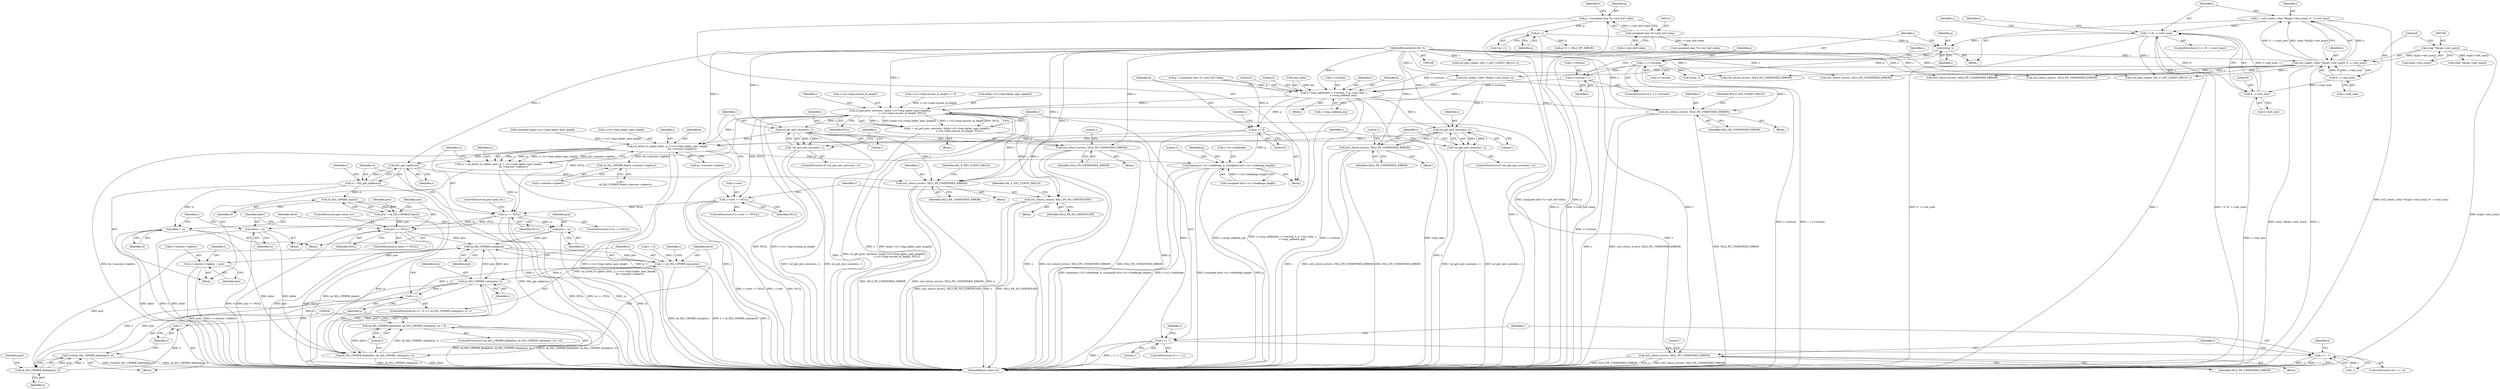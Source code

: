 digraph "0_openssl_d81a1600588b726c2bdccda7efad3cc7a87d6245@pointer" {
"1000236" [label="(Call,s->version = i)"];
"1000231" [label="(Call,i < s->version)"];
"1000227" [label="(Call,n2s(p, i))"];
"1000202" [label="(Call,p++)"];
"1000148" [label="(Call,p = (unsigned char *)s->init_buf->data)"];
"1000150" [label="(Call,(unsigned char *)s->init_buf->data)"];
"1000182" [label="(Call,i < (9 - s->init_num))"];
"1000164" [label="(Call,i = ssl2_read(s, (char *)&(p[s->init_num]), 9 - s->init_num))"];
"1000166" [label="(Call,ssl2_read(s, (char *)&(p[s->init_num]), 9 - s->init_num))"];
"1000109" [label="(MethodParameterIn,SSL *s)"];
"1000168" [label="(Call,(char *)&(p[s->init_num]))"];
"1000176" [label="(Call,9 - s->init_num)"];
"1000184" [label="(Call,9 - s->init_num)"];
"1000406" [label="(Call,s->msg_callback(0, s->version, 0, p, (size_t)len, s,\n                        s->msg_callback_arg))"];
"1000420" [label="(Call,p += 9)"];
"1000561" [label="(Call,ssl_bytes_to_cipher_list(s, p, s->s2->tmp.cipher_spec_length,\n                                      &s->session->ciphers))"];
"1000559" [label="(Call,cs = ssl_bytes_to_cipher_list(s, p, s->s2->tmp.cipher_spec_length,\n                                      &s->session->ciphers))"];
"1000578" [label="(Call,cs == NULL)"];
"1000598" [label="(Call,prio == NULL)"];
"1000619" [label="(Call,sk_SSL_CIPHER_num(prio))"];
"1000617" [label="(Call,z < sk_SSL_CIPHER_num(prio))"];
"1000628" [label="(Call,sk_SSL_CIPHER_value(prio, z))"];
"1000621" [label="(Call,z++)"];
"1000626" [label="(Call,sk_SSL_CIPHER_find(allow, sk_SSL_CIPHER_value(prio, z)))"];
"1000625" [label="(Call,sk_SSL_CIPHER_find(allow, sk_SSL_CIPHER_value(prio, z)) < 0)"];
"1000635" [label="(Call,sk_SSL_CIPHER_delete(prio, z))"];
"1000633" [label="(Call,(void)sk_SSL_CIPHER_delete(prio, z))"];
"1000638" [label="(Call,z--)"];
"1000647" [label="(Call,s->session->ciphers = prio)"];
"1000602" [label="(Call,allow = cs)"];
"1000607" [label="(Call,prio = cs)"];
"1000584" [label="(Call,SSL_get_ciphers(s))"];
"1000582" [label="(Call,cl = SSL_get_ciphers(s))"];
"1000595" [label="(Call,sk_SSL_CIPHER_dup(cl))"];
"1000593" [label="(Call,prio = sk_SSL_CIPHER_dup(cl))"];
"1000610" [label="(Call,allow = cl)"];
"1000668" [label="(Call,ssl2_return_error(s, SSL2_PE_UNDEFINED_ERROR))"];
"1000641" [label="(Call,sk_SSL_CIPHER_free(s->session->ciphers))"];
"1000677" [label="(Call,memcpy(s->s2->challenge, p, (unsigned int)s->s2->challenge_length))"];
"1000444" [label="(Call,ssl2_return_error(s, SSL2_PE_UNDEFINED_ERROR))"];
"1000466" [label="(Call,ssl_get_new_session(s, 1))"];
"1000465" [label="(Call,!ssl_get_new_session(s, 1))"];
"1000470" [label="(Call,ssl2_return_error(s, SSL2_PE_UNDEFINED_ERROR))"];
"1000480" [label="(Call,ssl_get_prev_session(s, &(p[s->s2->tmp.cipher_spec_length]),\n                                 s->s2->tmp.session_id_length, NULL))"];
"1000478" [label="(Call,i = ssl_get_prev_session(s, &(p[s->s2->tmp.cipher_spec_length]),\n                                 s->s2->tmp.session_id_length, NULL))"];
"1000501" [label="(Call,i == 1)"];
"1000512" [label="(Call,i == -1)"];
"1000517" [label="(Call,ssl2_return_error(s, SSL2_PE_UNDEFINED_ERROR))"];
"1000526" [label="(Call,s->cert == NULL)"];
"1000532" [label="(Call,ssl2_return_error(s, SSL2_PE_NO_CERTIFICATE))"];
"1000543" [label="(Call,ssl_get_new_session(s, 1))"];
"1000542" [label="(Call,!ssl_get_new_session(s, 1))"];
"1000547" [label="(Call,ssl2_return_error(s, SSL2_PE_UNDEFINED_ERROR))"];
"1000641" [label="(Call,sk_SSL_CIPHER_free(s->session->ciphers))"];
"1000668" [label="(Call,ssl2_return_error(s, SSL2_PE_UNDEFINED_ERROR))"];
"1000381" [label="(Call,ssl2_read(s, (char *)&(p[s->init_num]), n))"];
"1000624" [label="(ControlStructure,if (sk_SSL_CIPHER_find(allow, sk_SSL_CIPHER_value(prio, z)) < 0))"];
"1000465" [label="(Call,!ssl_get_new_session(s, 1))"];
"1000500" [label="(ControlStructure,if (i == 1))"];
"1000228" [label="(Identifier,p)"];
"1000640" [label="(Call,*\n             sk_SSL_CIPHER_free(s->session->ciphers))"];
"1000607" [label="(Call,prio = cs)"];
"1000468" [label="(Literal,1)"];
"1000637" [label="(Identifier,z)"];
"1000330" [label="(Call,(unsigned long)s->s2->tmp.cipher_spec_length)"];
"1000613" [label="(ControlStructure,for (z = 0; z < sk_SSL_CIPHER_num(prio); z++))"];
"1000549" [label="(Identifier,SSL2_PE_UNDEFINED_ERROR)"];
"1000692" [label="(Literal,1)"];
"1000472" [label="(Identifier,SSL2_PE_UNDEFINED_ERROR)"];
"1000672" [label="(Identifier,SSL_F_GET_CLIENT_HELLO)"];
"1000177" [label="(Literal,9)"];
"1000422" [label="(Literal,9)"];
"1000150" [label="(Call,(unsigned char *)s->init_buf->data)"];
"1000614" [label="(Call,z = 0)"];
"1000478" [label="(Call,i = ssl_get_prev_session(s, &(p[s->s2->tmp.cipher_spec_length]),\n                                 s->s2->tmp.session_id_length, NULL))"];
"1000411" [label="(Literal,0)"];
"1000571" [label="(Call,&s->session->ciphers)"];
"1000541" [label="(ControlStructure,if (!ssl_get_new_session(s, 1)))"];
"1000658" [label="(Identifier,s)"];
"1000471" [label="(Identifier,s)"];
"1000513" [label="(Identifier,i)"];
"1000546" [label="(Block,)"];
"1000638" [label="(Call,z--)"];
"1000413" [label="(Call,(size_t)len)"];
"1000644" [label="(Identifier,s)"];
"1000620" [label="(Identifier,prio)"];
"1000560" [label="(Identifier,cs)"];
"1000241" [label="(Call,n2s(p, i))"];
"1000318" [label="(Call,(unsigned char *)s->init_buf->data)"];
"1000236" [label="(Call,s->version = i)"];
"1000610" [label="(Call,allow = cl)"];
"1000544" [label="(Identifier,s)"];
"1000543" [label="(Call,ssl_get_new_session(s, 1))"];
"1000166" [label="(Call,ssl2_read(s, (char *)&(p[s->init_num]), 9 - s->init_num))"];
"1000684" [label="(Call,(unsigned int)s->s2->challenge_length)"];
"1000615" [label="(Identifier,z)"];
"1000181" [label="(ControlStructure,if (i < (9 - s->init_num)))"];
"1000302" [label="(Call,ssl2_return_error(s, SSL2_PE_UNDEFINED_ERROR))"];
"1000519" [label="(Identifier,SSL2_PE_UNDEFINED_ERROR)"];
"1000477" [label="(Block,)"];
"1000182" [label="(Call,i < (9 - s->init_num))"];
"1000502" [label="(Identifier,i)"];
"1000579" [label="(Identifier,cs)"];
"1000581" [label="(ControlStructure,goto mem_err;)"];
"1000514" [label="(Call,-1)"];
"1000578" [label="(Call,cs == NULL)"];
"1000602" [label="(Call,allow = cs)"];
"1000445" [label="(Identifier,s)"];
"1000699" [label="(MethodReturn,static int)"];
"1000183" [label="(Identifier,i)"];
"1000669" [label="(Identifier,s)"];
"1000516" [label="(Block,)"];
"1000417" [label="(Call,s->msg_callback_arg)"];
"1000242" [label="(Identifier,p)"];
"1000408" [label="(Call,s->version)"];
"1000163" [label="(Block,)"];
"1000405" [label="(Block,)"];
"1000203" [label="(Identifier,p)"];
"1000176" [label="(Call,9 - s->init_num)"];
"1000627" [label="(Identifier,allow)"];
"1000558" [label="(Block,)"];
"1000233" [label="(Call,s->version)"];
"1000232" [label="(Identifier,i)"];
"1000512" [label="(Call,i == -1)"];
"1000469" [label="(Block,)"];
"1000240" [label="(Identifier,i)"];
"1000185" [label="(Literal,9)"];
"1000670" [label="(Identifier,SSL2_PE_UNDEFINED_ERROR)"];
"1000475" [label="(Literal,1)"];
"1000229" [label="(Identifier,i)"];
"1000274" [label="(Call,ssl2_return_error(s, SSL2_PE_UNDEFINED_ERROR))"];
"1000608" [label="(Identifier,prio)"];
"1000683" [label="(Identifier,p)"];
"1000470" [label="(Call,ssl2_return_error(s, SSL2_PE_UNDEFINED_ERROR))"];
"1000532" [label="(Call,ssl2_return_error(s, SSL2_PE_NO_CERTIFICATE))"];
"1000542" [label="(Call,!ssl_get_new_session(s, 1))"];
"1000152" [label="(Call,s->init_buf->data)"];
"1000639" [label="(Identifier,z)"];
"1000207" [label="(Call,p[-1] != SSL2_MT_ERROR)"];
"1000238" [label="(Identifier,s)"];
"1000582" [label="(Call,cl = SSL_get_ciphers(s))"];
"1000633" [label="(Call,(void)sk_SSL_CIPHER_delete(prio, z))"];
"1000678" [label="(Call,s->s2->challenge)"];
"1000214" [label="(Call,ssl2_return_error(s, SSL2_PE_UNDEFINED_ERROR))"];
"1000593" [label="(Call,prio = sk_SSL_CIPHER_dup(cl))"];
"1000191" [label="(Identifier,s)"];
"1000536" [label="(Identifier,SSL_F_GET_CLIENT_HELLO)"];
"1000612" [label="(Identifier,cl)"];
"1000507" [label="(Identifier,s)"];
"1000501" [label="(Call,i == 1)"];
"1000499" [label="(Identifier,NULL)"];
"1000631" [label="(Literal,0)"];
"1000416" [label="(Identifier,s)"];
"1000600" [label="(Identifier,NULL)"];
"1000503" [label="(Literal,1)"];
"1000584" [label="(Call,SSL_get_ciphers(s))"];
"1000635" [label="(Call,sk_SSL_CIPHER_delete(prio, z))"];
"1000563" [label="(Identifier,p)"];
"1000237" [label="(Call,s->version)"];
"1000583" [label="(Identifier,cl)"];
"1000110" [label="(Block,)"];
"1000443" [label="(Block,)"];
"1000412" [label="(Identifier,p)"];
"1000545" [label="(Literal,1)"];
"1000621" [label="(Call,z++)"];
"1000559" [label="(Call,cs = ssl_bytes_to_cipher_list(s, p, s->s2->tmp.cipher_spec_length,\n                                      &s->session->ciphers))"];
"1000466" [label="(Call,ssl_get_new_session(s, 1))"];
"1000170" [label="(Call,&(p[s->init_num]))"];
"1000619" [label="(Call,sk_SSL_CIPHER_num(prio))"];
"1000552" [label="(Literal,1)"];
"1000598" [label="(Call,prio == NULL)"];
"1000630" [label="(Identifier,z)"];
"1000464" [label="(ControlStructure,if (!ssl_get_new_session(s, 1)))"];
"1000421" [label="(Identifier,p)"];
"1000164" [label="(Call,i = ssl2_read(s, (char *)&(p[s->init_num]), 9 - s->init_num))"];
"1000397" [label="(Call,ssl2_part_read(s, SSL_F_GET_CLIENT_HELLO, i))"];
"1000383" [label="(Call,(char *)&(p[s->init_num]))"];
"1000577" [label="(ControlStructure,if (cs == NULL))"];
"1000165" [label="(Identifier,i)"];
"1000522" [label="(Literal,1)"];
"1000511" [label="(ControlStructure,if (i == -1))"];
"1000601" [label="(ControlStructure,goto mem_err;)"];
"1000202" [label="(Call,p++)"];
"1000580" [label="(Identifier,NULL)"];
"1000626" [label="(Call,sk_SSL_CIPHER_find(allow, sk_SSL_CIPHER_value(prio, z)))"];
"1000530" [label="(Identifier,NULL)"];
"1000149" [label="(Identifier,p)"];
"1000407" [label="(Literal,0)"];
"1000648" [label="(Call,s->session->ciphers)"];
"1000492" [label="(Call,s->s2->tmp.session_id_length)"];
"1000564" [label="(Call,s->s2->tmp.cipher_spec_length)"];
"1000547" [label="(Call,ssl2_return_error(s, SSL2_PE_UNDEFINED_ERROR))"];
"1000642" [label="(Call,s->session->ciphers)"];
"1000479" [label="(Identifier,i)"];
"1000196" [label="(Identifier,s)"];
"1000231" [label="(Call,i < s->version)"];
"1000617" [label="(Call,z < sk_SSL_CIPHER_num(prio))"];
"1000604" [label="(Identifier,cs)"];
"1000167" [label="(Identifier,s)"];
"1000585" [label="(Identifier,s)"];
"1000562" [label="(Identifier,s)"];
"1000653" [label="(Identifier,prio)"];
"1000148" [label="(Call,p = (unsigned char *)s->init_buf->data)"];
"1000548" [label="(Identifier,s)"];
"1000611" [label="(Identifier,allow)"];
"1000454" [label="(Call,s->s2->tmp.session_id_length == 0)"];
"1000603" [label="(Identifier,allow)"];
"1000361" [label="(Call,ssl2_return_error(s, SSL2_PE_UNDEFINED_ERROR))"];
"1000109" [label="(MethodParameterIn,SSL *s)"];
"1000190" [label="(Call,ssl2_part_read(s, SSL_F_GET_CLIENT_HELLO, i))"];
"1000594" [label="(Identifier,prio)"];
"1000556" [label="(Identifier,s)"];
"1000446" [label="(Identifier,SSL2_PE_UNDEFINED_ERROR)"];
"1000595" [label="(Call,sk_SSL_CIPHER_dup(cl))"];
"1000480" [label="(Call,ssl_get_prev_session(s, &(p[s->s2->tmp.cipher_spec_length]),\n                                 s->s2->tmp.session_id_length, NULL))"];
"1000533" [label="(Identifier,s)"];
"1000531" [label="(Block,)"];
"1000609" [label="(Identifier,cs)"];
"1000526" [label="(Call,s->cert == NULL)"];
"1000618" [label="(Identifier,z)"];
"1000534" [label="(Identifier,SSL2_PE_NO_CERTIFICATE)"];
"1000667" [label="(Block,)"];
"1000168" [label="(Call,(char *)&(p[s->init_num]))"];
"1000316" [label="(Call,p = (unsigned char *)s->init_buf->data)"];
"1000528" [label="(Identifier,s)"];
"1000227" [label="(Call,n2s(p, i))"];
"1000186" [label="(Call,s->init_num)"];
"1000622" [label="(Identifier,z)"];
"1000527" [label="(Call,s->cert)"];
"1000467" [label="(Identifier,s)"];
"1000636" [label="(Identifier,prio)"];
"1000596" [label="(Identifier,cl)"];
"1000160" [label="(Identifier,s)"];
"1000628" [label="(Call,sk_SSL_CIPHER_value(prio, z))"];
"1000517" [label="(Call,ssl2_return_error(s, SSL2_PE_UNDEFINED_ERROR))"];
"1000647" [label="(Call,s->session->ciphers = prio)"];
"1000525" [label="(ControlStructure,if (s->cert == NULL))"];
"1000406" [label="(Call,s->msg_callback(0, s->version, 0, p, (size_t)len, s,\n                        s->msg_callback_arg))"];
"1000632" [label="(Block,)"];
"1000606" [label="(Block,)"];
"1000597" [label="(ControlStructure,if (prio == NULL))"];
"1000230" [label="(ControlStructure,if (i < s->version))"];
"1000629" [label="(Identifier,prio)"];
"1000184" [label="(Call,9 - s->init_num)"];
"1000589" [label="(Identifier,s)"];
"1000429" [label="(Identifier,s)"];
"1000448" [label="(Identifier,SSL_F_GET_CLIENT_HELLO)"];
"1000201" [label="(Call,*(p++))"];
"1000178" [label="(Call,s->init_num)"];
"1000561" [label="(Call,ssl_bytes_to_cipher_list(s, p, s->s2->tmp.cipher_spec_length,\n                                      &s->session->ciphers))"];
"1000420" [label="(Call,p += 9)"];
"1000677" [label="(Call,memcpy(s->s2->challenge, p, (unsigned int)s->s2->challenge_length))"];
"1000482" [label="(Call,&(p[s->s2->tmp.cipher_spec_length]))"];
"1000592" [label="(Block,)"];
"1000444" [label="(Call,ssl2_return_error(s, SSL2_PE_UNDEFINED_ERROR))"];
"1000599" [label="(Identifier,prio)"];
"1000625" [label="(Call,sk_SSL_CIPHER_find(allow, sk_SSL_CIPHER_value(prio, z)) < 0)"];
"1000481" [label="(Identifier,s)"];
"1000518" [label="(Identifier,s)"];
"1000236" -> "1000230"  [label="AST: "];
"1000236" -> "1000240"  [label="CFG: "];
"1000237" -> "1000236"  [label="AST: "];
"1000240" -> "1000236"  [label="AST: "];
"1000242" -> "1000236"  [label="CFG: "];
"1000236" -> "1000699"  [label="DDG: s->version"];
"1000231" -> "1000236"  [label="DDG: i"];
"1000236" -> "1000406"  [label="DDG: s->version"];
"1000231" -> "1000230"  [label="AST: "];
"1000231" -> "1000233"  [label="CFG: "];
"1000232" -> "1000231"  [label="AST: "];
"1000233" -> "1000231"  [label="AST: "];
"1000238" -> "1000231"  [label="CFG: "];
"1000242" -> "1000231"  [label="CFG: "];
"1000231" -> "1000699"  [label="DDG: s->version"];
"1000231" -> "1000699"  [label="DDG: i < s->version"];
"1000227" -> "1000231"  [label="DDG: i"];
"1000231" -> "1000241"  [label="DDG: i"];
"1000231" -> "1000406"  [label="DDG: s->version"];
"1000227" -> "1000163"  [label="AST: "];
"1000227" -> "1000229"  [label="CFG: "];
"1000228" -> "1000227"  [label="AST: "];
"1000229" -> "1000227"  [label="AST: "];
"1000232" -> "1000227"  [label="CFG: "];
"1000202" -> "1000227"  [label="DDG: p"];
"1000182" -> "1000227"  [label="DDG: i"];
"1000227" -> "1000241"  [label="DDG: p"];
"1000202" -> "1000201"  [label="AST: "];
"1000202" -> "1000203"  [label="CFG: "];
"1000203" -> "1000202"  [label="AST: "];
"1000201" -> "1000202"  [label="CFG: "];
"1000202" -> "1000699"  [label="DDG: p"];
"1000148" -> "1000202"  [label="DDG: p"];
"1000202" -> "1000207"  [label="DDG: p"];
"1000148" -> "1000110"  [label="AST: "];
"1000148" -> "1000150"  [label="CFG: "];
"1000149" -> "1000148"  [label="AST: "];
"1000150" -> "1000148"  [label="AST: "];
"1000160" -> "1000148"  [label="CFG: "];
"1000148" -> "1000699"  [label="DDG: p"];
"1000148" -> "1000699"  [label="DDG: (unsigned char *)s->init_buf->data"];
"1000150" -> "1000148"  [label="DDG: s->init_buf->data"];
"1000150" -> "1000152"  [label="CFG: "];
"1000151" -> "1000150"  [label="AST: "];
"1000152" -> "1000150"  [label="AST: "];
"1000150" -> "1000699"  [label="DDG: s->init_buf->data"];
"1000150" -> "1000318"  [label="DDG: s->init_buf->data"];
"1000182" -> "1000181"  [label="AST: "];
"1000182" -> "1000184"  [label="CFG: "];
"1000183" -> "1000182"  [label="AST: "];
"1000184" -> "1000182"  [label="AST: "];
"1000191" -> "1000182"  [label="CFG: "];
"1000196" -> "1000182"  [label="CFG: "];
"1000182" -> "1000699"  [label="DDG: i < (9 - s->init_num)"];
"1000182" -> "1000699"  [label="DDG: 9 - s->init_num"];
"1000182" -> "1000699"  [label="DDG: i"];
"1000164" -> "1000182"  [label="DDG: i"];
"1000184" -> "1000182"  [label="DDG: 9"];
"1000184" -> "1000182"  [label="DDG: s->init_num"];
"1000182" -> "1000190"  [label="DDG: i"];
"1000164" -> "1000163"  [label="AST: "];
"1000164" -> "1000166"  [label="CFG: "];
"1000165" -> "1000164"  [label="AST: "];
"1000166" -> "1000164"  [label="AST: "];
"1000183" -> "1000164"  [label="CFG: "];
"1000164" -> "1000699"  [label="DDG: ssl2_read(s, (char *)&(p[s->init_num]), 9 - s->init_num)"];
"1000166" -> "1000164"  [label="DDG: s"];
"1000166" -> "1000164"  [label="DDG: (char *)&(p[s->init_num])"];
"1000166" -> "1000164"  [label="DDG: 9 - s->init_num"];
"1000166" -> "1000176"  [label="CFG: "];
"1000167" -> "1000166"  [label="AST: "];
"1000168" -> "1000166"  [label="AST: "];
"1000176" -> "1000166"  [label="AST: "];
"1000166" -> "1000699"  [label="DDG: (char *)&(p[s->init_num])"];
"1000166" -> "1000699"  [label="DDG: s"];
"1000109" -> "1000166"  [label="DDG: s"];
"1000168" -> "1000166"  [label="DDG: &(p[s->init_num])"];
"1000176" -> "1000166"  [label="DDG: 9"];
"1000176" -> "1000166"  [label="DDG: s->init_num"];
"1000166" -> "1000190"  [label="DDG: s"];
"1000166" -> "1000214"  [label="DDG: s"];
"1000166" -> "1000274"  [label="DDG: s"];
"1000166" -> "1000302"  [label="DDG: s"];
"1000166" -> "1000361"  [label="DDG: s"];
"1000166" -> "1000381"  [label="DDG: s"];
"1000109" -> "1000108"  [label="AST: "];
"1000109" -> "1000699"  [label="DDG: s"];
"1000109" -> "1000190"  [label="DDG: s"];
"1000109" -> "1000214"  [label="DDG: s"];
"1000109" -> "1000274"  [label="DDG: s"];
"1000109" -> "1000302"  [label="DDG: s"];
"1000109" -> "1000361"  [label="DDG: s"];
"1000109" -> "1000381"  [label="DDG: s"];
"1000109" -> "1000397"  [label="DDG: s"];
"1000109" -> "1000406"  [label="DDG: s"];
"1000109" -> "1000444"  [label="DDG: s"];
"1000109" -> "1000466"  [label="DDG: s"];
"1000109" -> "1000470"  [label="DDG: s"];
"1000109" -> "1000480"  [label="DDG: s"];
"1000109" -> "1000517"  [label="DDG: s"];
"1000109" -> "1000532"  [label="DDG: s"];
"1000109" -> "1000543"  [label="DDG: s"];
"1000109" -> "1000547"  [label="DDG: s"];
"1000109" -> "1000561"  [label="DDG: s"];
"1000109" -> "1000584"  [label="DDG: s"];
"1000109" -> "1000668"  [label="DDG: s"];
"1000168" -> "1000170"  [label="CFG: "];
"1000169" -> "1000168"  [label="AST: "];
"1000170" -> "1000168"  [label="AST: "];
"1000177" -> "1000168"  [label="CFG: "];
"1000168" -> "1000699"  [label="DDG: &(p[s->init_num])"];
"1000168" -> "1000383"  [label="DDG: &(p[s->init_num])"];
"1000176" -> "1000178"  [label="CFG: "];
"1000177" -> "1000176"  [label="AST: "];
"1000178" -> "1000176"  [label="AST: "];
"1000176" -> "1000184"  [label="DDG: s->init_num"];
"1000184" -> "1000186"  [label="CFG: "];
"1000185" -> "1000184"  [label="AST: "];
"1000186" -> "1000184"  [label="AST: "];
"1000184" -> "1000699"  [label="DDG: s->init_num"];
"1000406" -> "1000405"  [label="AST: "];
"1000406" -> "1000417"  [label="CFG: "];
"1000407" -> "1000406"  [label="AST: "];
"1000408" -> "1000406"  [label="AST: "];
"1000411" -> "1000406"  [label="AST: "];
"1000412" -> "1000406"  [label="AST: "];
"1000413" -> "1000406"  [label="AST: "];
"1000416" -> "1000406"  [label="AST: "];
"1000417" -> "1000406"  [label="AST: "];
"1000421" -> "1000406"  [label="CFG: "];
"1000406" -> "1000699"  [label="DDG: s->version"];
"1000406" -> "1000699"  [label="DDG: (size_t)len"];
"1000406" -> "1000699"  [label="DDG: s->msg_callback_arg"];
"1000406" -> "1000699"  [label="DDG: s->msg_callback(0, s->version, 0, p, (size_t)len, s,\n                        s->msg_callback_arg)"];
"1000316" -> "1000406"  [label="DDG: p"];
"1000413" -> "1000406"  [label="DDG: len"];
"1000381" -> "1000406"  [label="DDG: s"];
"1000406" -> "1000420"  [label="DDG: p"];
"1000406" -> "1000444"  [label="DDG: s"];
"1000406" -> "1000466"  [label="DDG: s"];
"1000406" -> "1000480"  [label="DDG: s"];
"1000420" -> "1000110"  [label="AST: "];
"1000420" -> "1000422"  [label="CFG: "];
"1000421" -> "1000420"  [label="AST: "];
"1000422" -> "1000420"  [label="AST: "];
"1000429" -> "1000420"  [label="CFG: "];
"1000420" -> "1000699"  [label="DDG: p"];
"1000316" -> "1000420"  [label="DDG: p"];
"1000420" -> "1000561"  [label="DDG: p"];
"1000420" -> "1000677"  [label="DDG: p"];
"1000561" -> "1000559"  [label="AST: "];
"1000561" -> "1000571"  [label="CFG: "];
"1000562" -> "1000561"  [label="AST: "];
"1000563" -> "1000561"  [label="AST: "];
"1000564" -> "1000561"  [label="AST: "];
"1000571" -> "1000561"  [label="AST: "];
"1000559" -> "1000561"  [label="CFG: "];
"1000561" -> "1000699"  [label="DDG: &s->session->ciphers"];
"1000561" -> "1000699"  [label="DDG: p"];
"1000561" -> "1000699"  [label="DDG: s"];
"1000561" -> "1000699"  [label="DDG: s->s2->tmp.cipher_spec_length"];
"1000561" -> "1000559"  [label="DDG: s"];
"1000561" -> "1000559"  [label="DDG: p"];
"1000561" -> "1000559"  [label="DDG: s->s2->tmp.cipher_spec_length"];
"1000561" -> "1000559"  [label="DDG: &s->session->ciphers"];
"1000466" -> "1000561"  [label="DDG: s"];
"1000543" -> "1000561"  [label="DDG: s"];
"1000480" -> "1000561"  [label="DDG: s"];
"1000330" -> "1000561"  [label="DDG: s->s2->tmp.cipher_spec_length"];
"1000561" -> "1000584"  [label="DDG: s"];
"1000561" -> "1000641"  [label="DDG: &s->session->ciphers"];
"1000561" -> "1000677"  [label="DDG: p"];
"1000559" -> "1000558"  [label="AST: "];
"1000560" -> "1000559"  [label="AST: "];
"1000579" -> "1000559"  [label="CFG: "];
"1000559" -> "1000699"  [label="DDG: ssl_bytes_to_cipher_list(s, p, s->s2->tmp.cipher_spec_length,\n                                      &s->session->ciphers)"];
"1000559" -> "1000578"  [label="DDG: cs"];
"1000578" -> "1000577"  [label="AST: "];
"1000578" -> "1000580"  [label="CFG: "];
"1000579" -> "1000578"  [label="AST: "];
"1000580" -> "1000578"  [label="AST: "];
"1000581" -> "1000578"  [label="CFG: "];
"1000583" -> "1000578"  [label="CFG: "];
"1000578" -> "1000699"  [label="DDG: cs"];
"1000578" -> "1000699"  [label="DDG: NULL"];
"1000578" -> "1000699"  [label="DDG: cs == NULL"];
"1000480" -> "1000578"  [label="DDG: NULL"];
"1000526" -> "1000578"  [label="DDG: NULL"];
"1000578" -> "1000598"  [label="DDG: NULL"];
"1000578" -> "1000602"  [label="DDG: cs"];
"1000578" -> "1000607"  [label="DDG: cs"];
"1000598" -> "1000597"  [label="AST: "];
"1000598" -> "1000600"  [label="CFG: "];
"1000599" -> "1000598"  [label="AST: "];
"1000600" -> "1000598"  [label="AST: "];
"1000601" -> "1000598"  [label="CFG: "];
"1000603" -> "1000598"  [label="CFG: "];
"1000598" -> "1000699"  [label="DDG: prio"];
"1000598" -> "1000699"  [label="DDG: prio == NULL"];
"1000598" -> "1000699"  [label="DDG: NULL"];
"1000593" -> "1000598"  [label="DDG: prio"];
"1000598" -> "1000619"  [label="DDG: prio"];
"1000619" -> "1000617"  [label="AST: "];
"1000619" -> "1000620"  [label="CFG: "];
"1000620" -> "1000619"  [label="AST: "];
"1000617" -> "1000619"  [label="CFG: "];
"1000619" -> "1000617"  [label="DDG: prio"];
"1000628" -> "1000619"  [label="DDG: prio"];
"1000607" -> "1000619"  [label="DDG: prio"];
"1000635" -> "1000619"  [label="DDG: prio"];
"1000619" -> "1000628"  [label="DDG: prio"];
"1000619" -> "1000647"  [label="DDG: prio"];
"1000617" -> "1000613"  [label="AST: "];
"1000618" -> "1000617"  [label="AST: "];
"1000627" -> "1000617"  [label="CFG: "];
"1000644" -> "1000617"  [label="CFG: "];
"1000617" -> "1000699"  [label="DDG: z"];
"1000617" -> "1000699"  [label="DDG: z < sk_SSL_CIPHER_num(prio)"];
"1000617" -> "1000699"  [label="DDG: sk_SSL_CIPHER_num(prio)"];
"1000621" -> "1000617"  [label="DDG: z"];
"1000614" -> "1000617"  [label="DDG: z"];
"1000617" -> "1000628"  [label="DDG: z"];
"1000628" -> "1000626"  [label="AST: "];
"1000628" -> "1000630"  [label="CFG: "];
"1000629" -> "1000628"  [label="AST: "];
"1000630" -> "1000628"  [label="AST: "];
"1000626" -> "1000628"  [label="CFG: "];
"1000628" -> "1000621"  [label="DDG: z"];
"1000628" -> "1000626"  [label="DDG: prio"];
"1000628" -> "1000626"  [label="DDG: z"];
"1000628" -> "1000635"  [label="DDG: prio"];
"1000628" -> "1000635"  [label="DDG: z"];
"1000621" -> "1000613"  [label="AST: "];
"1000621" -> "1000622"  [label="CFG: "];
"1000622" -> "1000621"  [label="AST: "];
"1000618" -> "1000621"  [label="CFG: "];
"1000638" -> "1000621"  [label="DDG: z"];
"1000626" -> "1000625"  [label="AST: "];
"1000627" -> "1000626"  [label="AST: "];
"1000631" -> "1000626"  [label="CFG: "];
"1000626" -> "1000699"  [label="DDG: allow"];
"1000626" -> "1000699"  [label="DDG: sk_SSL_CIPHER_value(prio, z)"];
"1000626" -> "1000625"  [label="DDG: allow"];
"1000626" -> "1000625"  [label="DDG: sk_SSL_CIPHER_value(prio, z)"];
"1000610" -> "1000626"  [label="DDG: allow"];
"1000602" -> "1000626"  [label="DDG: allow"];
"1000625" -> "1000624"  [label="AST: "];
"1000625" -> "1000631"  [label="CFG: "];
"1000631" -> "1000625"  [label="AST: "];
"1000634" -> "1000625"  [label="CFG: "];
"1000622" -> "1000625"  [label="CFG: "];
"1000625" -> "1000699"  [label="DDG: sk_SSL_CIPHER_find(allow, sk_SSL_CIPHER_value(prio, z))"];
"1000625" -> "1000699"  [label="DDG: sk_SSL_CIPHER_find(allow, sk_SSL_CIPHER_value(prio, z)) < 0"];
"1000635" -> "1000633"  [label="AST: "];
"1000635" -> "1000637"  [label="CFG: "];
"1000636" -> "1000635"  [label="AST: "];
"1000637" -> "1000635"  [label="AST: "];
"1000633" -> "1000635"  [label="CFG: "];
"1000635" -> "1000633"  [label="DDG: prio"];
"1000635" -> "1000633"  [label="DDG: z"];
"1000635" -> "1000638"  [label="DDG: z"];
"1000633" -> "1000632"  [label="AST: "];
"1000634" -> "1000633"  [label="AST: "];
"1000639" -> "1000633"  [label="CFG: "];
"1000633" -> "1000699"  [label="DDG: (void)sk_SSL_CIPHER_delete(prio, z)"];
"1000633" -> "1000699"  [label="DDG: sk_SSL_CIPHER_delete(prio, z)"];
"1000638" -> "1000632"  [label="AST: "];
"1000638" -> "1000639"  [label="CFG: "];
"1000639" -> "1000638"  [label="AST: "];
"1000622" -> "1000638"  [label="CFG: "];
"1000647" -> "1000558"  [label="AST: "];
"1000647" -> "1000653"  [label="CFG: "];
"1000648" -> "1000647"  [label="AST: "];
"1000653" -> "1000647"  [label="AST: "];
"1000658" -> "1000647"  [label="CFG: "];
"1000647" -> "1000699"  [label="DDG: s->session->ciphers"];
"1000647" -> "1000699"  [label="DDG: prio"];
"1000602" -> "1000592"  [label="AST: "];
"1000602" -> "1000604"  [label="CFG: "];
"1000603" -> "1000602"  [label="AST: "];
"1000604" -> "1000602"  [label="AST: "];
"1000615" -> "1000602"  [label="CFG: "];
"1000602" -> "1000699"  [label="DDG: cs"];
"1000602" -> "1000699"  [label="DDG: allow"];
"1000607" -> "1000606"  [label="AST: "];
"1000607" -> "1000609"  [label="CFG: "];
"1000608" -> "1000607"  [label="AST: "];
"1000609" -> "1000607"  [label="AST: "];
"1000611" -> "1000607"  [label="CFG: "];
"1000607" -> "1000699"  [label="DDG: cs"];
"1000584" -> "1000582"  [label="AST: "];
"1000584" -> "1000585"  [label="CFG: "];
"1000585" -> "1000584"  [label="AST: "];
"1000582" -> "1000584"  [label="CFG: "];
"1000584" -> "1000699"  [label="DDG: s"];
"1000584" -> "1000582"  [label="DDG: s"];
"1000584" -> "1000668"  [label="DDG: s"];
"1000582" -> "1000558"  [label="AST: "];
"1000583" -> "1000582"  [label="AST: "];
"1000589" -> "1000582"  [label="CFG: "];
"1000582" -> "1000699"  [label="DDG: SSL_get_ciphers(s)"];
"1000582" -> "1000595"  [label="DDG: cl"];
"1000582" -> "1000610"  [label="DDG: cl"];
"1000595" -> "1000593"  [label="AST: "];
"1000595" -> "1000596"  [label="CFG: "];
"1000596" -> "1000595"  [label="AST: "];
"1000593" -> "1000595"  [label="CFG: "];
"1000595" -> "1000699"  [label="DDG: cl"];
"1000595" -> "1000593"  [label="DDG: cl"];
"1000593" -> "1000592"  [label="AST: "];
"1000594" -> "1000593"  [label="AST: "];
"1000599" -> "1000593"  [label="CFG: "];
"1000593" -> "1000699"  [label="DDG: sk_SSL_CIPHER_dup(cl)"];
"1000610" -> "1000606"  [label="AST: "];
"1000610" -> "1000612"  [label="CFG: "];
"1000611" -> "1000610"  [label="AST: "];
"1000612" -> "1000610"  [label="AST: "];
"1000615" -> "1000610"  [label="CFG: "];
"1000610" -> "1000699"  [label="DDG: allow"];
"1000610" -> "1000699"  [label="DDG: cl"];
"1000668" -> "1000667"  [label="AST: "];
"1000668" -> "1000670"  [label="CFG: "];
"1000669" -> "1000668"  [label="AST: "];
"1000670" -> "1000668"  [label="AST: "];
"1000672" -> "1000668"  [label="CFG: "];
"1000668" -> "1000699"  [label="DDG: ssl2_return_error(s, SSL2_PE_UNDEFINED_ERROR)"];
"1000668" -> "1000699"  [label="DDG: SSL2_PE_UNDEFINED_ERROR"];
"1000668" -> "1000699"  [label="DDG: s"];
"1000466" -> "1000668"  [label="DDG: s"];
"1000543" -> "1000668"  [label="DDG: s"];
"1000480" -> "1000668"  [label="DDG: s"];
"1000641" -> "1000640"  [label="AST: "];
"1000641" -> "1000642"  [label="CFG: "];
"1000642" -> "1000641"  [label="AST: "];
"1000640" -> "1000641"  [label="CFG: "];
"1000677" -> "1000110"  [label="AST: "];
"1000677" -> "1000684"  [label="CFG: "];
"1000678" -> "1000677"  [label="AST: "];
"1000683" -> "1000677"  [label="AST: "];
"1000684" -> "1000677"  [label="AST: "];
"1000692" -> "1000677"  [label="CFG: "];
"1000677" -> "1000699"  [label="DDG: memcpy(s->s2->challenge, p, (unsigned int)s->s2->challenge_length)"];
"1000677" -> "1000699"  [label="DDG: s->s2->challenge"];
"1000677" -> "1000699"  [label="DDG: (unsigned int)s->s2->challenge_length"];
"1000677" -> "1000699"  [label="DDG: p"];
"1000684" -> "1000677"  [label="DDG: s->s2->challenge_length"];
"1000444" -> "1000443"  [label="AST: "];
"1000444" -> "1000446"  [label="CFG: "];
"1000445" -> "1000444"  [label="AST: "];
"1000446" -> "1000444"  [label="AST: "];
"1000448" -> "1000444"  [label="CFG: "];
"1000444" -> "1000699"  [label="DDG: SSL2_PE_UNDEFINED_ERROR"];
"1000444" -> "1000699"  [label="DDG: s"];
"1000444" -> "1000699"  [label="DDG: ssl2_return_error(s, SSL2_PE_UNDEFINED_ERROR)"];
"1000381" -> "1000444"  [label="DDG: s"];
"1000466" -> "1000465"  [label="AST: "];
"1000466" -> "1000468"  [label="CFG: "];
"1000467" -> "1000466"  [label="AST: "];
"1000468" -> "1000466"  [label="AST: "];
"1000465" -> "1000466"  [label="CFG: "];
"1000466" -> "1000699"  [label="DDG: s"];
"1000466" -> "1000465"  [label="DDG: s"];
"1000466" -> "1000465"  [label="DDG: 1"];
"1000381" -> "1000466"  [label="DDG: s"];
"1000466" -> "1000470"  [label="DDG: s"];
"1000465" -> "1000464"  [label="AST: "];
"1000471" -> "1000465"  [label="CFG: "];
"1000556" -> "1000465"  [label="CFG: "];
"1000465" -> "1000699"  [label="DDG: !ssl_get_new_session(s, 1)"];
"1000465" -> "1000699"  [label="DDG: ssl_get_new_session(s, 1)"];
"1000470" -> "1000469"  [label="AST: "];
"1000470" -> "1000472"  [label="CFG: "];
"1000471" -> "1000470"  [label="AST: "];
"1000472" -> "1000470"  [label="AST: "];
"1000475" -> "1000470"  [label="CFG: "];
"1000470" -> "1000699"  [label="DDG: SSL2_PE_UNDEFINED_ERROR"];
"1000470" -> "1000699"  [label="DDG: s"];
"1000470" -> "1000699"  [label="DDG: ssl2_return_error(s, SSL2_PE_UNDEFINED_ERROR)"];
"1000480" -> "1000478"  [label="AST: "];
"1000480" -> "1000499"  [label="CFG: "];
"1000481" -> "1000480"  [label="AST: "];
"1000482" -> "1000480"  [label="AST: "];
"1000492" -> "1000480"  [label="AST: "];
"1000499" -> "1000480"  [label="AST: "];
"1000478" -> "1000480"  [label="CFG: "];
"1000480" -> "1000699"  [label="DDG: NULL"];
"1000480" -> "1000699"  [label="DDG: s->s2->tmp.session_id_length"];
"1000480" -> "1000699"  [label="DDG: s"];
"1000480" -> "1000699"  [label="DDG: &(p[s->s2->tmp.cipher_spec_length])"];
"1000480" -> "1000478"  [label="DDG: s"];
"1000480" -> "1000478"  [label="DDG: &(p[s->s2->tmp.cipher_spec_length])"];
"1000480" -> "1000478"  [label="DDG: s->s2->tmp.session_id_length"];
"1000480" -> "1000478"  [label="DDG: NULL"];
"1000381" -> "1000480"  [label="DDG: s"];
"1000454" -> "1000480"  [label="DDG: s->s2->tmp.session_id_length"];
"1000480" -> "1000517"  [label="DDG: s"];
"1000480" -> "1000526"  [label="DDG: NULL"];
"1000480" -> "1000532"  [label="DDG: s"];
"1000480" -> "1000543"  [label="DDG: s"];
"1000478" -> "1000477"  [label="AST: "];
"1000479" -> "1000478"  [label="AST: "];
"1000502" -> "1000478"  [label="CFG: "];
"1000478" -> "1000699"  [label="DDG: ssl_get_prev_session(s, &(p[s->s2->tmp.cipher_spec_length]),\n                                 s->s2->tmp.session_id_length, NULL)"];
"1000478" -> "1000501"  [label="DDG: i"];
"1000501" -> "1000500"  [label="AST: "];
"1000501" -> "1000503"  [label="CFG: "];
"1000502" -> "1000501"  [label="AST: "];
"1000503" -> "1000501"  [label="AST: "];
"1000507" -> "1000501"  [label="CFG: "];
"1000513" -> "1000501"  [label="CFG: "];
"1000501" -> "1000699"  [label="DDG: i"];
"1000501" -> "1000699"  [label="DDG: i == 1"];
"1000501" -> "1000512"  [label="DDG: i"];
"1000512" -> "1000511"  [label="AST: "];
"1000512" -> "1000514"  [label="CFG: "];
"1000513" -> "1000512"  [label="AST: "];
"1000514" -> "1000512"  [label="AST: "];
"1000518" -> "1000512"  [label="CFG: "];
"1000528" -> "1000512"  [label="CFG: "];
"1000512" -> "1000699"  [label="DDG: i"];
"1000512" -> "1000699"  [label="DDG: -1"];
"1000512" -> "1000699"  [label="DDG: i == -1"];
"1000514" -> "1000512"  [label="DDG: 1"];
"1000517" -> "1000516"  [label="AST: "];
"1000517" -> "1000519"  [label="CFG: "];
"1000518" -> "1000517"  [label="AST: "];
"1000519" -> "1000517"  [label="AST: "];
"1000522" -> "1000517"  [label="CFG: "];
"1000517" -> "1000699"  [label="DDG: SSL2_PE_UNDEFINED_ERROR"];
"1000517" -> "1000699"  [label="DDG: s"];
"1000517" -> "1000699"  [label="DDG: ssl2_return_error(s, SSL2_PE_UNDEFINED_ERROR)"];
"1000526" -> "1000525"  [label="AST: "];
"1000526" -> "1000530"  [label="CFG: "];
"1000527" -> "1000526"  [label="AST: "];
"1000530" -> "1000526"  [label="AST: "];
"1000533" -> "1000526"  [label="CFG: "];
"1000544" -> "1000526"  [label="CFG: "];
"1000526" -> "1000699"  [label="DDG: NULL"];
"1000526" -> "1000699"  [label="DDG: s->cert == NULL"];
"1000526" -> "1000699"  [label="DDG: s->cert"];
"1000532" -> "1000531"  [label="AST: "];
"1000532" -> "1000534"  [label="CFG: "];
"1000533" -> "1000532"  [label="AST: "];
"1000534" -> "1000532"  [label="AST: "];
"1000536" -> "1000532"  [label="CFG: "];
"1000532" -> "1000699"  [label="DDG: s"];
"1000532" -> "1000699"  [label="DDG: SSL2_PE_NO_CERTIFICATE"];
"1000532" -> "1000699"  [label="DDG: ssl2_return_error(s, SSL2_PE_NO_CERTIFICATE)"];
"1000543" -> "1000542"  [label="AST: "];
"1000543" -> "1000545"  [label="CFG: "];
"1000544" -> "1000543"  [label="AST: "];
"1000545" -> "1000543"  [label="AST: "];
"1000542" -> "1000543"  [label="CFG: "];
"1000543" -> "1000699"  [label="DDG: s"];
"1000543" -> "1000542"  [label="DDG: s"];
"1000543" -> "1000542"  [label="DDG: 1"];
"1000543" -> "1000547"  [label="DDG: s"];
"1000542" -> "1000541"  [label="AST: "];
"1000548" -> "1000542"  [label="CFG: "];
"1000556" -> "1000542"  [label="CFG: "];
"1000542" -> "1000699"  [label="DDG: !ssl_get_new_session(s, 1)"];
"1000542" -> "1000699"  [label="DDG: ssl_get_new_session(s, 1)"];
"1000547" -> "1000546"  [label="AST: "];
"1000547" -> "1000549"  [label="CFG: "];
"1000548" -> "1000547"  [label="AST: "];
"1000549" -> "1000547"  [label="AST: "];
"1000552" -> "1000547"  [label="CFG: "];
"1000547" -> "1000699"  [label="DDG: s"];
"1000547" -> "1000699"  [label="DDG: ssl2_return_error(s, SSL2_PE_UNDEFINED_ERROR)"];
"1000547" -> "1000699"  [label="DDG: SSL2_PE_UNDEFINED_ERROR"];
}

